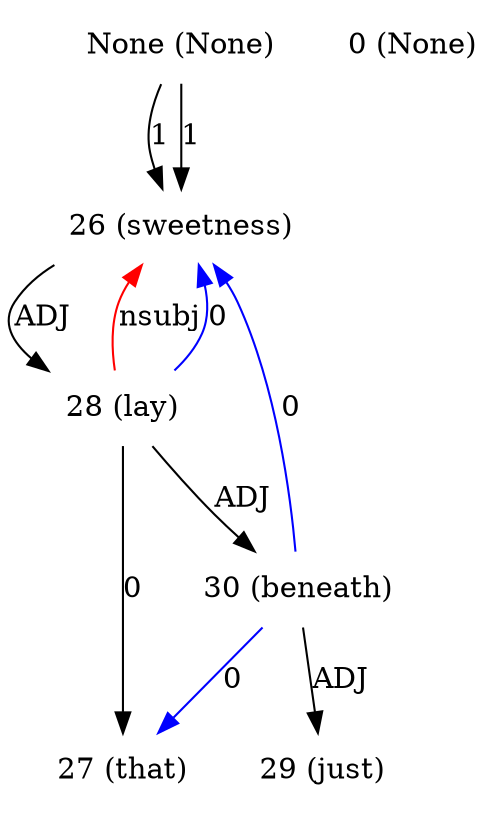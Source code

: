 digraph G{
edge [dir=forward]
node [shape=plaintext]

None [label="None (None)"]
None -> 26 [label="1"]
None [label="None (None)"]
None -> 26 [label="1"]
0 [label="0 (None)"]
26 [label="26 (sweetness)"]
26 -> 28 [label="ADJ"]
28 -> 26 [label="nsubj", color="red"]
27 [label="27 (that)"]
28 [label="28 (lay)"]
28 -> 27 [label="0"]
28 -> 26 [label="0", color="blue"]
28 -> 30 [label="ADJ"]
29 [label="29 (just)"]
30 [label="30 (beneath)"]
30 -> 26 [label="0", color="blue"]
30 -> 27 [label="0", color="blue"]
30 -> 29 [label="ADJ"]
}
